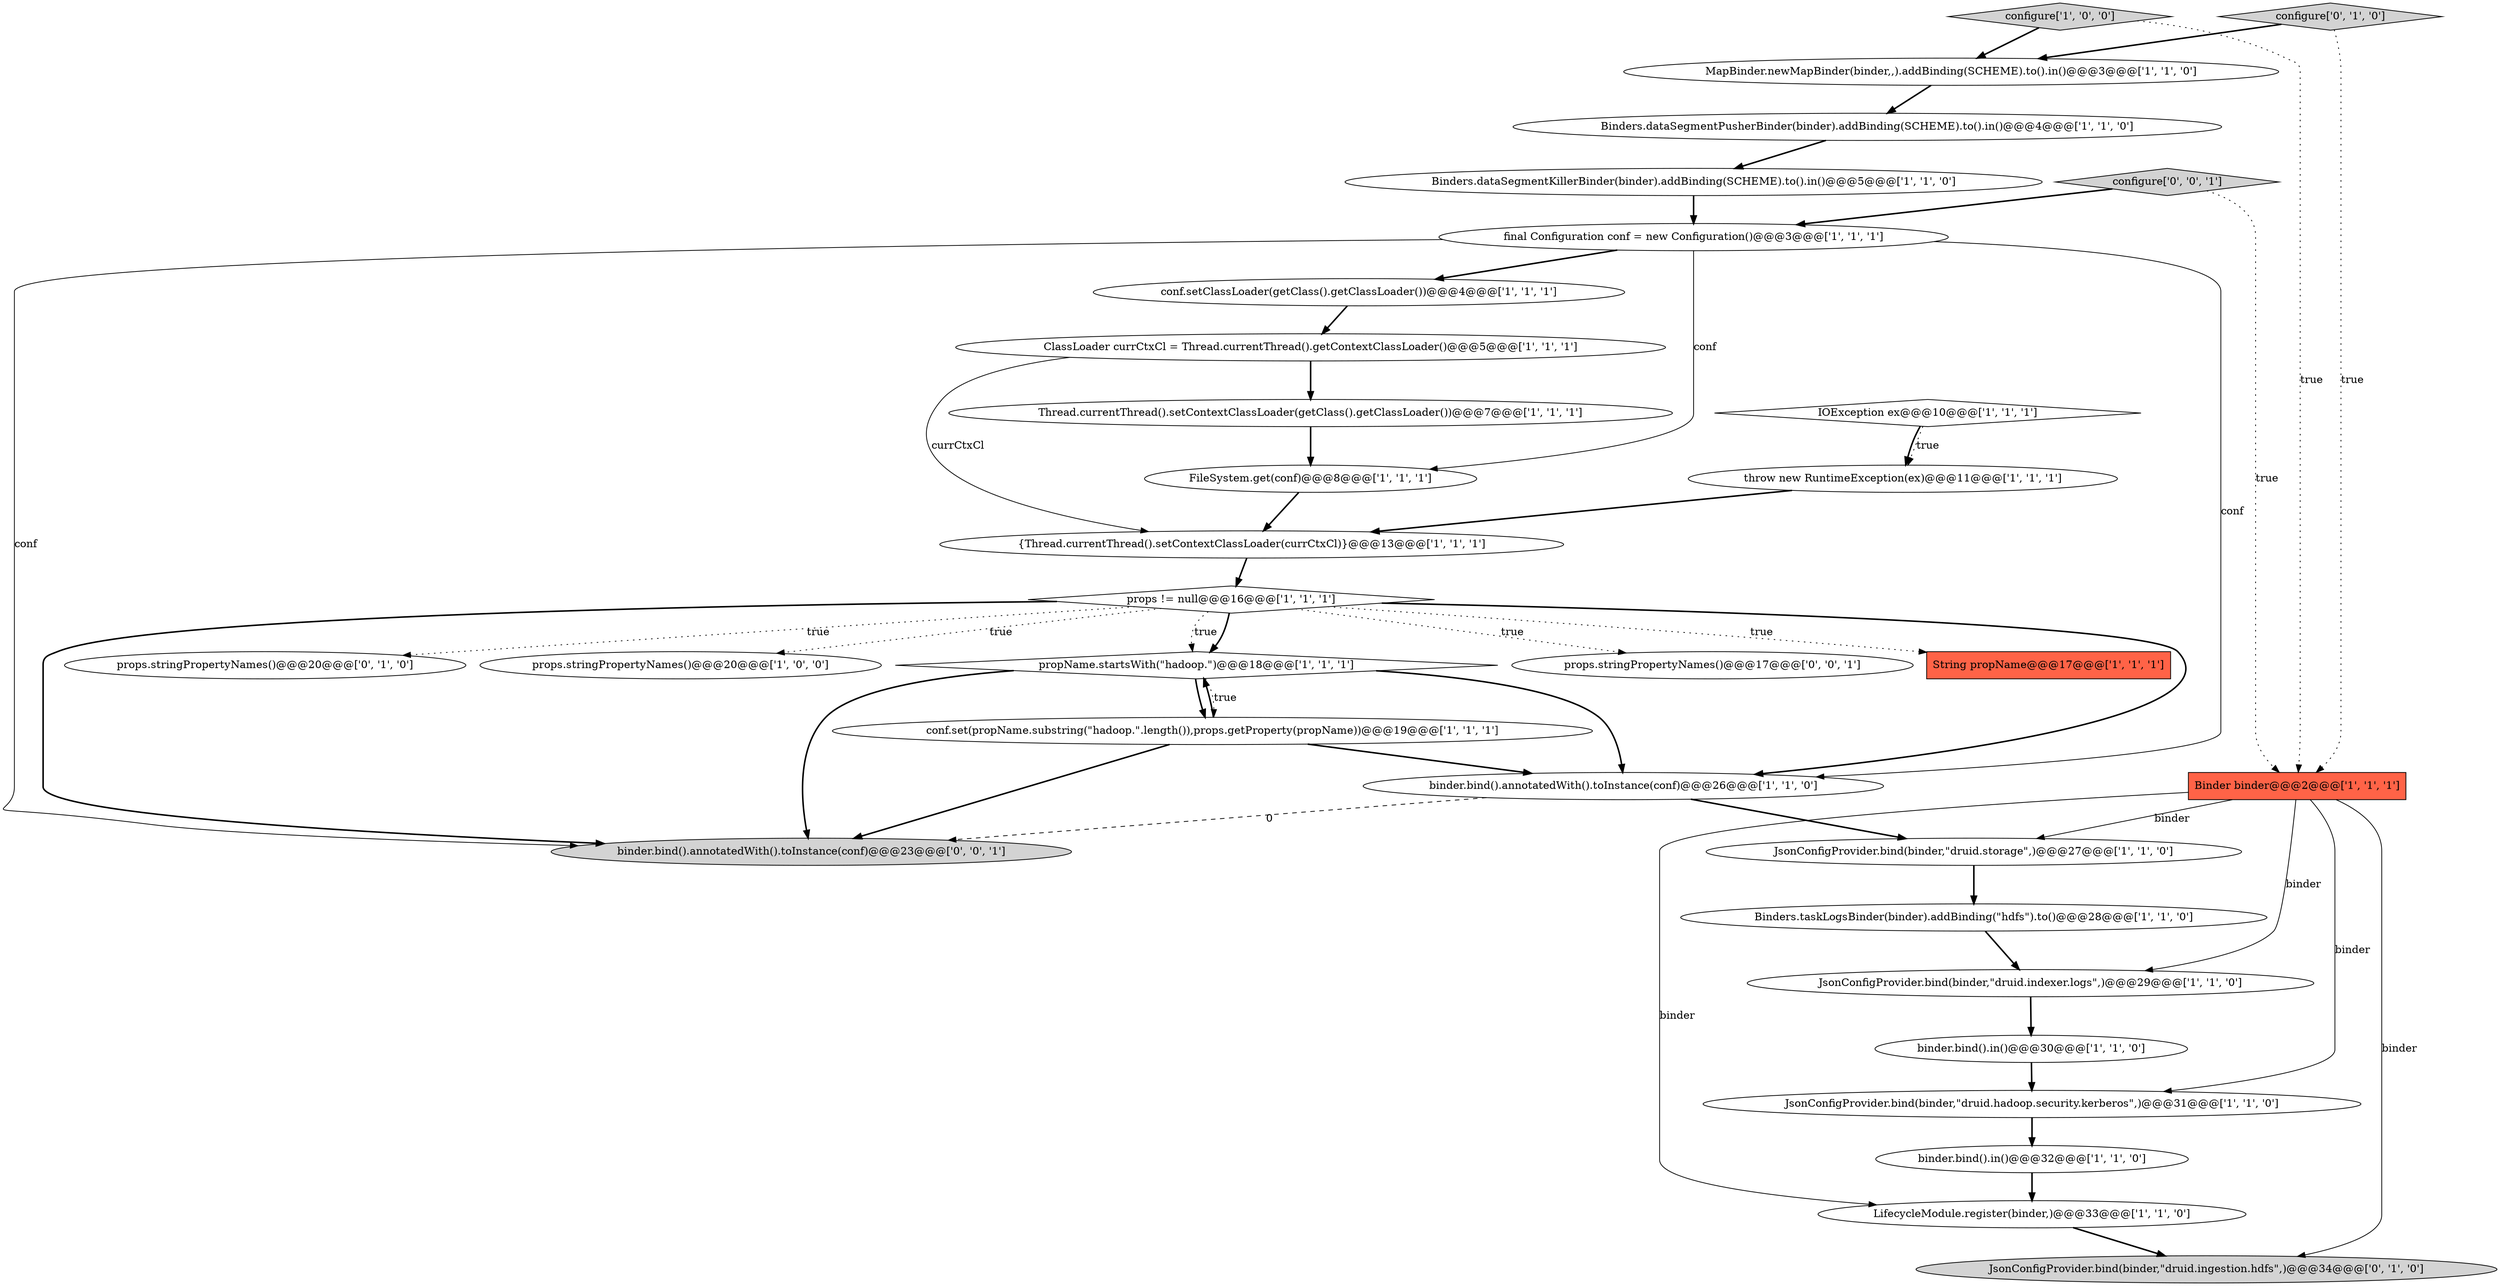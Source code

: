 digraph {
15 [style = filled, label = "FileSystem.get(conf)@@@8@@@['1', '1', '1']", fillcolor = white, shape = ellipse image = "AAA0AAABBB1BBB"];
29 [style = filled, label = "configure['0', '0', '1']", fillcolor = lightgray, shape = diamond image = "AAA0AAABBB3BBB"];
26 [style = filled, label = "configure['0', '1', '0']", fillcolor = lightgray, shape = diamond image = "AAA0AAABBB2BBB"];
25 [style = filled, label = "Thread.currentThread().setContextClassLoader(getClass().getClassLoader())@@@7@@@['1', '1', '1']", fillcolor = white, shape = ellipse image = "AAA0AAABBB1BBB"];
13 [style = filled, label = "configure['1', '0', '0']", fillcolor = lightgray, shape = diamond image = "AAA0AAABBB1BBB"];
4 [style = filled, label = "MapBinder.newMapBinder(binder,,).addBinding(SCHEME).to().in()@@@3@@@['1', '1', '0']", fillcolor = white, shape = ellipse image = "AAA0AAABBB1BBB"];
20 [style = filled, label = "JsonConfigProvider.bind(binder,\"druid.indexer.logs\",)@@@29@@@['1', '1', '0']", fillcolor = white, shape = ellipse image = "AAA0AAABBB1BBB"];
1 [style = filled, label = "binder.bind().in()@@@32@@@['1', '1', '0']", fillcolor = white, shape = ellipse image = "AAA0AAABBB1BBB"];
19 [style = filled, label = "String propName@@@17@@@['1', '1', '1']", fillcolor = tomato, shape = box image = "AAA0AAABBB1BBB"];
30 [style = filled, label = "binder.bind().annotatedWith().toInstance(conf)@@@23@@@['0', '0', '1']", fillcolor = lightgray, shape = ellipse image = "AAA0AAABBB3BBB"];
28 [style = filled, label = "props.stringPropertyNames()@@@20@@@['0', '1', '0']", fillcolor = white, shape = ellipse image = "AAA0AAABBB2BBB"];
18 [style = filled, label = "JsonConfigProvider.bind(binder,\"druid.storage\",)@@@27@@@['1', '1', '0']", fillcolor = white, shape = ellipse image = "AAA0AAABBB1BBB"];
11 [style = filled, label = "Binder binder@@@2@@@['1', '1', '1']", fillcolor = tomato, shape = box image = "AAA0AAABBB1BBB"];
7 [style = filled, label = "props.stringPropertyNames()@@@20@@@['1', '0', '0']", fillcolor = white, shape = ellipse image = "AAA0AAABBB1BBB"];
21 [style = filled, label = "throw new RuntimeException(ex)@@@11@@@['1', '1', '1']", fillcolor = white, shape = ellipse image = "AAA0AAABBB1BBB"];
22 [style = filled, label = "JsonConfigProvider.bind(binder,\"druid.hadoop.security.kerberos\",)@@@31@@@['1', '1', '0']", fillcolor = white, shape = ellipse image = "AAA0AAABBB1BBB"];
3 [style = filled, label = "Binders.dataSegmentKillerBinder(binder).addBinding(SCHEME).to().in()@@@5@@@['1', '1', '0']", fillcolor = white, shape = ellipse image = "AAA0AAABBB1BBB"];
8 [style = filled, label = "conf.set(propName.substring(\"hadoop.\".length()),props.getProperty(propName))@@@19@@@['1', '1', '1']", fillcolor = white, shape = ellipse image = "AAA0AAABBB1BBB"];
6 [style = filled, label = "Binders.taskLogsBinder(binder).addBinding(\"hdfs\").to()@@@28@@@['1', '1', '0']", fillcolor = white, shape = ellipse image = "AAA0AAABBB1BBB"];
9 [style = filled, label = "propName.startsWith(\"hadoop.\")@@@18@@@['1', '1', '1']", fillcolor = white, shape = diamond image = "AAA0AAABBB1BBB"];
0 [style = filled, label = "props != null@@@16@@@['1', '1', '1']", fillcolor = white, shape = diamond image = "AAA0AAABBB1BBB"];
12 [style = filled, label = "ClassLoader currCtxCl = Thread.currentThread().getContextClassLoader()@@@5@@@['1', '1', '1']", fillcolor = white, shape = ellipse image = "AAA0AAABBB1BBB"];
10 [style = filled, label = "Binders.dataSegmentPusherBinder(binder).addBinding(SCHEME).to().in()@@@4@@@['1', '1', '0']", fillcolor = white, shape = ellipse image = "AAA0AAABBB1BBB"];
14 [style = filled, label = "binder.bind().in()@@@30@@@['1', '1', '0']", fillcolor = white, shape = ellipse image = "AAA0AAABBB1BBB"];
27 [style = filled, label = "JsonConfigProvider.bind(binder,\"druid.ingestion.hdfs\",)@@@34@@@['0', '1', '0']", fillcolor = lightgray, shape = ellipse image = "AAA1AAABBB2BBB"];
2 [style = filled, label = "final Configuration conf = new Configuration()@@@3@@@['1', '1', '1']", fillcolor = white, shape = ellipse image = "AAA0AAABBB1BBB"];
17 [style = filled, label = "IOException ex@@@10@@@['1', '1', '1']", fillcolor = white, shape = diamond image = "AAA0AAABBB1BBB"];
16 [style = filled, label = "conf.setClassLoader(getClass().getClassLoader())@@@4@@@['1', '1', '1']", fillcolor = white, shape = ellipse image = "AAA0AAABBB1BBB"];
23 [style = filled, label = "binder.bind().annotatedWith().toInstance(conf)@@@26@@@['1', '1', '0']", fillcolor = white, shape = ellipse image = "AAA0AAABBB1BBB"];
31 [style = filled, label = "props.stringPropertyNames()@@@17@@@['0', '0', '1']", fillcolor = white, shape = ellipse image = "AAA0AAABBB3BBB"];
24 [style = filled, label = "LifecycleModule.register(binder,)@@@33@@@['1', '1', '0']", fillcolor = white, shape = ellipse image = "AAA0AAABBB1BBB"];
5 [style = filled, label = "{Thread.currentThread().setContextClassLoader(currCtxCl)}@@@13@@@['1', '1', '1']", fillcolor = white, shape = ellipse image = "AAA0AAABBB1BBB"];
11->27 [style = solid, label="binder"];
12->25 [style = bold, label=""];
11->20 [style = solid, label="binder"];
2->23 [style = solid, label="conf"];
9->8 [style = dotted, label="true"];
8->9 [style = bold, label=""];
23->30 [style = dashed, label="0"];
13->4 [style = bold, label=""];
29->11 [style = dotted, label="true"];
11->22 [style = solid, label="binder"];
17->21 [style = bold, label=""];
3->2 [style = bold, label=""];
0->31 [style = dotted, label="true"];
29->2 [style = bold, label=""];
0->7 [style = dotted, label="true"];
0->9 [style = bold, label=""];
8->23 [style = bold, label=""];
13->11 [style = dotted, label="true"];
26->4 [style = bold, label=""];
6->20 [style = bold, label=""];
1->24 [style = bold, label=""];
9->30 [style = bold, label=""];
10->3 [style = bold, label=""];
0->23 [style = bold, label=""];
16->12 [style = bold, label=""];
5->0 [style = bold, label=""];
0->9 [style = dotted, label="true"];
21->5 [style = bold, label=""];
12->5 [style = solid, label="currCtxCl"];
15->5 [style = bold, label=""];
2->15 [style = solid, label="conf"];
23->18 [style = bold, label=""];
4->10 [style = bold, label=""];
2->30 [style = solid, label="conf"];
2->16 [style = bold, label=""];
9->23 [style = bold, label=""];
0->30 [style = bold, label=""];
17->21 [style = dotted, label="true"];
24->27 [style = bold, label=""];
9->8 [style = bold, label=""];
8->30 [style = bold, label=""];
26->11 [style = dotted, label="true"];
14->22 [style = bold, label=""];
20->14 [style = bold, label=""];
22->1 [style = bold, label=""];
0->19 [style = dotted, label="true"];
0->28 [style = dotted, label="true"];
25->15 [style = bold, label=""];
18->6 [style = bold, label=""];
11->24 [style = solid, label="binder"];
11->18 [style = solid, label="binder"];
}
